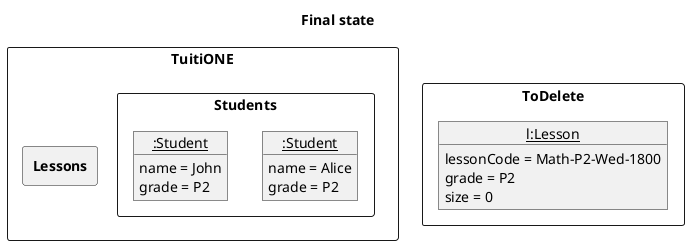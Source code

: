 @startuml
skinparam ClassFontColor #000000
skinparam ClassBorderColor #000000

title Final state

package TuitiONE <<rectangle>> {
    package <b>Lessons</b> as Lessons <<rectangle>> {
    }
    package Students <<rectangle>> {
        object "<u>:Student" as Alice {
            name = Alice
            grade = P2
        }
        object "<u>:Student" as John {
            name = John
            grade = P2
        }
    }
}

package ToDelete <<rectangle>> {
    object "<u>l:Lesson" as Lesson {
        lessonCode = Math-P2-Wed-1800
        grade = P2
        size = 0
    }
}

@end
